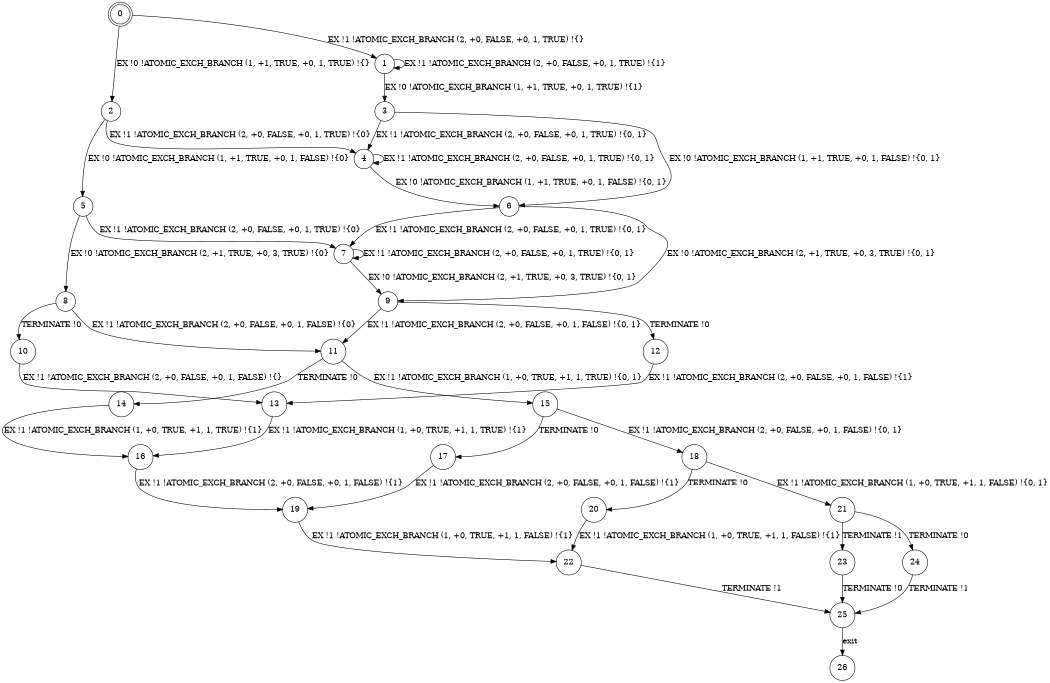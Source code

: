 digraph BCG {
size = "7, 10.5";
center = TRUE;
node [shape = circle];
0 [peripheries = 2];
0 -> 1 [label = "EX !1 !ATOMIC_EXCH_BRANCH (2, +0, FALSE, +0, 1, TRUE) !{}"];
0 -> 2 [label = "EX !0 !ATOMIC_EXCH_BRANCH (1, +1, TRUE, +0, 1, TRUE) !{}"];
1 -> 3 [label = "EX !0 !ATOMIC_EXCH_BRANCH (1, +1, TRUE, +0, 1, TRUE) !{1}"];
1 -> 1 [label = "EX !1 !ATOMIC_EXCH_BRANCH (2, +0, FALSE, +0, 1, TRUE) !{1}"];
2 -> 4 [label = "EX !1 !ATOMIC_EXCH_BRANCH (2, +0, FALSE, +0, 1, TRUE) !{0}"];
2 -> 5 [label = "EX !0 !ATOMIC_EXCH_BRANCH (1, +1, TRUE, +0, 1, FALSE) !{0}"];
3 -> 4 [label = "EX !1 !ATOMIC_EXCH_BRANCH (2, +0, FALSE, +0, 1, TRUE) !{0, 1}"];
3 -> 6 [label = "EX !0 !ATOMIC_EXCH_BRANCH (1, +1, TRUE, +0, 1, FALSE) !{0, 1}"];
4 -> 4 [label = "EX !1 !ATOMIC_EXCH_BRANCH (2, +0, FALSE, +0, 1, TRUE) !{0, 1}"];
4 -> 6 [label = "EX !0 !ATOMIC_EXCH_BRANCH (1, +1, TRUE, +0, 1, FALSE) !{0, 1}"];
5 -> 7 [label = "EX !1 !ATOMIC_EXCH_BRANCH (2, +0, FALSE, +0, 1, TRUE) !{0}"];
5 -> 8 [label = "EX !0 !ATOMIC_EXCH_BRANCH (2, +1, TRUE, +0, 3, TRUE) !{0}"];
6 -> 7 [label = "EX !1 !ATOMIC_EXCH_BRANCH (2, +0, FALSE, +0, 1, TRUE) !{0, 1}"];
6 -> 9 [label = "EX !0 !ATOMIC_EXCH_BRANCH (2, +1, TRUE, +0, 3, TRUE) !{0, 1}"];
7 -> 7 [label = "EX !1 !ATOMIC_EXCH_BRANCH (2, +0, FALSE, +0, 1, TRUE) !{0, 1}"];
7 -> 9 [label = "EX !0 !ATOMIC_EXCH_BRANCH (2, +1, TRUE, +0, 3, TRUE) !{0, 1}"];
8 -> 10 [label = "TERMINATE !0"];
8 -> 11 [label = "EX !1 !ATOMIC_EXCH_BRANCH (2, +0, FALSE, +0, 1, FALSE) !{0}"];
9 -> 12 [label = "TERMINATE !0"];
9 -> 11 [label = "EX !1 !ATOMIC_EXCH_BRANCH (2, +0, FALSE, +0, 1, FALSE) !{0, 1}"];
10 -> 13 [label = "EX !1 !ATOMIC_EXCH_BRANCH (2, +0, FALSE, +0, 1, FALSE) !{}"];
11 -> 14 [label = "TERMINATE !0"];
11 -> 15 [label = "EX !1 !ATOMIC_EXCH_BRANCH (1, +0, TRUE, +1, 1, TRUE) !{0, 1}"];
12 -> 13 [label = "EX !1 !ATOMIC_EXCH_BRANCH (2, +0, FALSE, +0, 1, FALSE) !{1}"];
13 -> 16 [label = "EX !1 !ATOMIC_EXCH_BRANCH (1, +0, TRUE, +1, 1, TRUE) !{1}"];
14 -> 16 [label = "EX !1 !ATOMIC_EXCH_BRANCH (1, +0, TRUE, +1, 1, TRUE) !{1}"];
15 -> 17 [label = "TERMINATE !0"];
15 -> 18 [label = "EX !1 !ATOMIC_EXCH_BRANCH (2, +0, FALSE, +0, 1, FALSE) !{0, 1}"];
16 -> 19 [label = "EX !1 !ATOMIC_EXCH_BRANCH (2, +0, FALSE, +0, 1, FALSE) !{1}"];
17 -> 19 [label = "EX !1 !ATOMIC_EXCH_BRANCH (2, +0, FALSE, +0, 1, FALSE) !{1}"];
18 -> 20 [label = "TERMINATE !0"];
18 -> 21 [label = "EX !1 !ATOMIC_EXCH_BRANCH (1, +0, TRUE, +1, 1, FALSE) !{0, 1}"];
19 -> 22 [label = "EX !1 !ATOMIC_EXCH_BRANCH (1, +0, TRUE, +1, 1, FALSE) !{1}"];
20 -> 22 [label = "EX !1 !ATOMIC_EXCH_BRANCH (1, +0, TRUE, +1, 1, FALSE) !{1}"];
21 -> 23 [label = "TERMINATE !1"];
21 -> 24 [label = "TERMINATE !0"];
22 -> 25 [label = "TERMINATE !1"];
23 -> 25 [label = "TERMINATE !0"];
24 -> 25 [label = "TERMINATE !1"];
25 -> 26 [label = "exit"];
}
